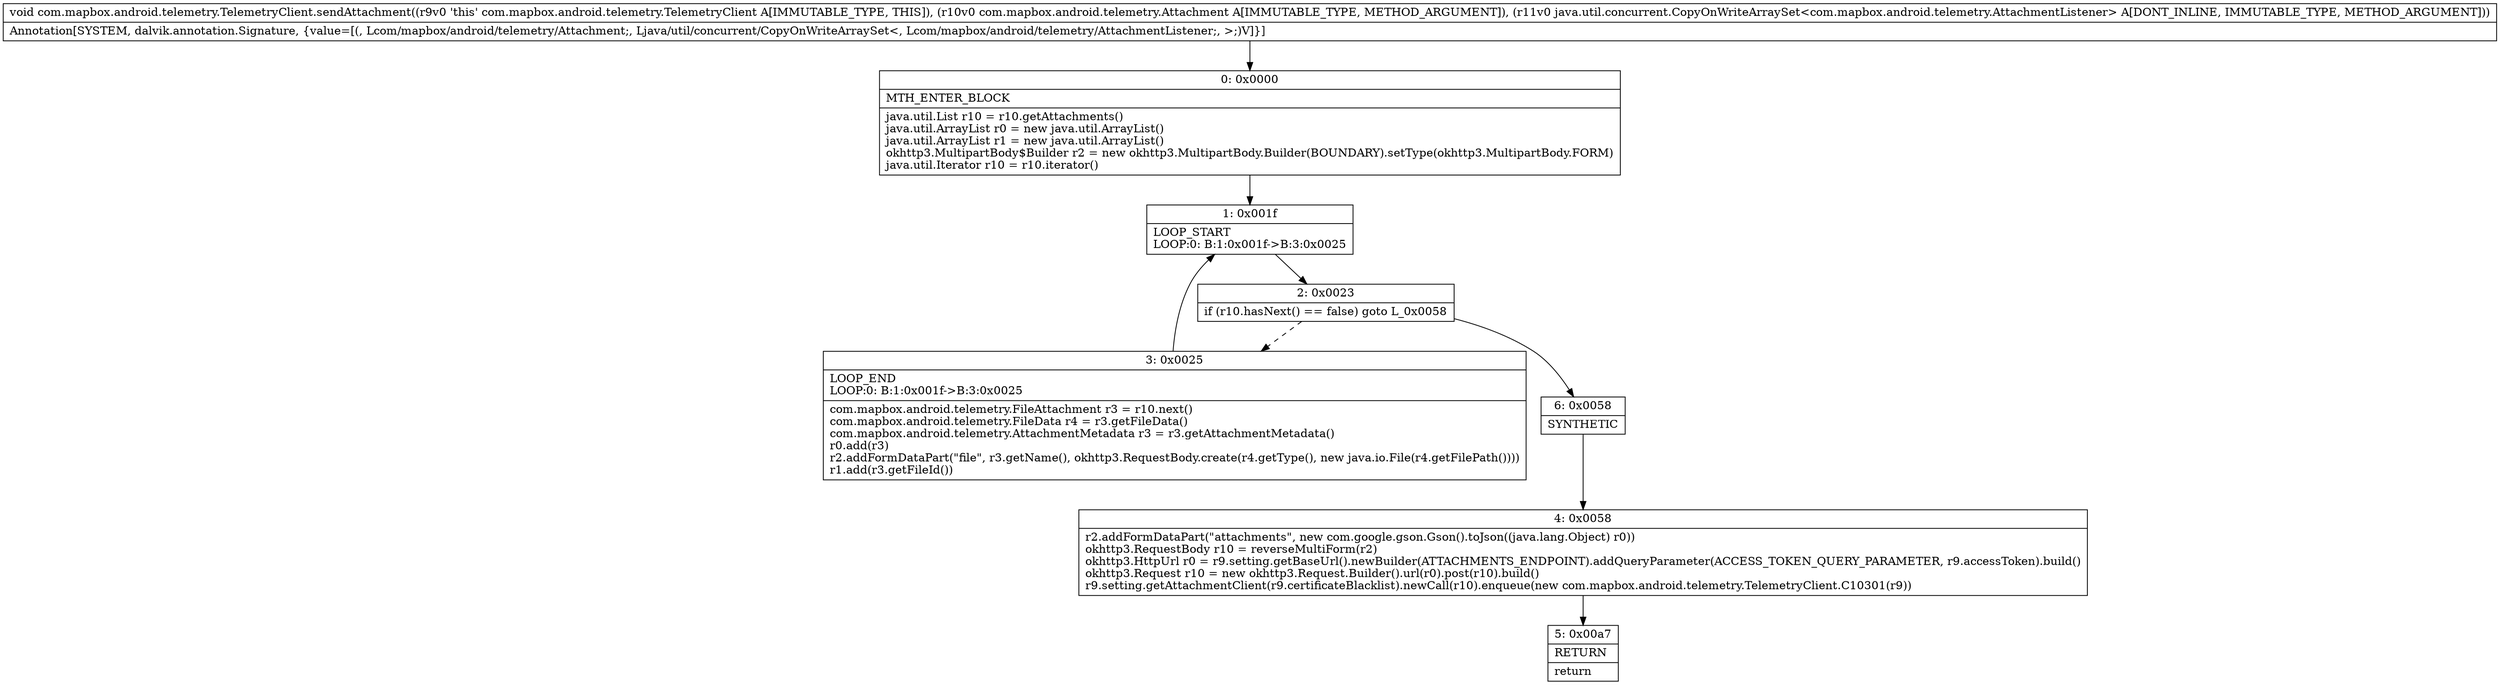 digraph "CFG forcom.mapbox.android.telemetry.TelemetryClient.sendAttachment(Lcom\/mapbox\/android\/telemetry\/Attachment;Ljava\/util\/concurrent\/CopyOnWriteArraySet;)V" {
Node_0 [shape=record,label="{0\:\ 0x0000|MTH_ENTER_BLOCK\l|java.util.List r10 = r10.getAttachments()\ljava.util.ArrayList r0 = new java.util.ArrayList()\ljava.util.ArrayList r1 = new java.util.ArrayList()\lokhttp3.MultipartBody$Builder r2 = new okhttp3.MultipartBody.Builder(BOUNDARY).setType(okhttp3.MultipartBody.FORM)\ljava.util.Iterator r10 = r10.iterator()\l}"];
Node_1 [shape=record,label="{1\:\ 0x001f|LOOP_START\lLOOP:0: B:1:0x001f\-\>B:3:0x0025\l}"];
Node_2 [shape=record,label="{2\:\ 0x0023|if (r10.hasNext() == false) goto L_0x0058\l}"];
Node_3 [shape=record,label="{3\:\ 0x0025|LOOP_END\lLOOP:0: B:1:0x001f\-\>B:3:0x0025\l|com.mapbox.android.telemetry.FileAttachment r3 = r10.next()\lcom.mapbox.android.telemetry.FileData r4 = r3.getFileData()\lcom.mapbox.android.telemetry.AttachmentMetadata r3 = r3.getAttachmentMetadata()\lr0.add(r3)\lr2.addFormDataPart(\"file\", r3.getName(), okhttp3.RequestBody.create(r4.getType(), new java.io.File(r4.getFilePath())))\lr1.add(r3.getFileId())\l}"];
Node_4 [shape=record,label="{4\:\ 0x0058|r2.addFormDataPart(\"attachments\", new com.google.gson.Gson().toJson((java.lang.Object) r0))\lokhttp3.RequestBody r10 = reverseMultiForm(r2)\lokhttp3.HttpUrl r0 = r9.setting.getBaseUrl().newBuilder(ATTACHMENTS_ENDPOINT).addQueryParameter(ACCESS_TOKEN_QUERY_PARAMETER, r9.accessToken).build()\lokhttp3.Request r10 = new okhttp3.Request.Builder().url(r0).post(r10).build()\lr9.setting.getAttachmentClient(r9.certificateBlacklist).newCall(r10).enqueue(new com.mapbox.android.telemetry.TelemetryClient.C10301(r9))\l}"];
Node_5 [shape=record,label="{5\:\ 0x00a7|RETURN\l|return\l}"];
Node_6 [shape=record,label="{6\:\ 0x0058|SYNTHETIC\l}"];
MethodNode[shape=record,label="{void com.mapbox.android.telemetry.TelemetryClient.sendAttachment((r9v0 'this' com.mapbox.android.telemetry.TelemetryClient A[IMMUTABLE_TYPE, THIS]), (r10v0 com.mapbox.android.telemetry.Attachment A[IMMUTABLE_TYPE, METHOD_ARGUMENT]), (r11v0 java.util.concurrent.CopyOnWriteArraySet\<com.mapbox.android.telemetry.AttachmentListener\> A[DONT_INLINE, IMMUTABLE_TYPE, METHOD_ARGUMENT]))  | Annotation[SYSTEM, dalvik.annotation.Signature, \{value=[(, Lcom\/mapbox\/android\/telemetry\/Attachment;, Ljava\/util\/concurrent\/CopyOnWriteArraySet\<, Lcom\/mapbox\/android\/telemetry\/AttachmentListener;, \>;)V]\}]\l}"];
MethodNode -> Node_0;
Node_0 -> Node_1;
Node_1 -> Node_2;
Node_2 -> Node_3[style=dashed];
Node_2 -> Node_6;
Node_3 -> Node_1;
Node_4 -> Node_5;
Node_6 -> Node_4;
}

